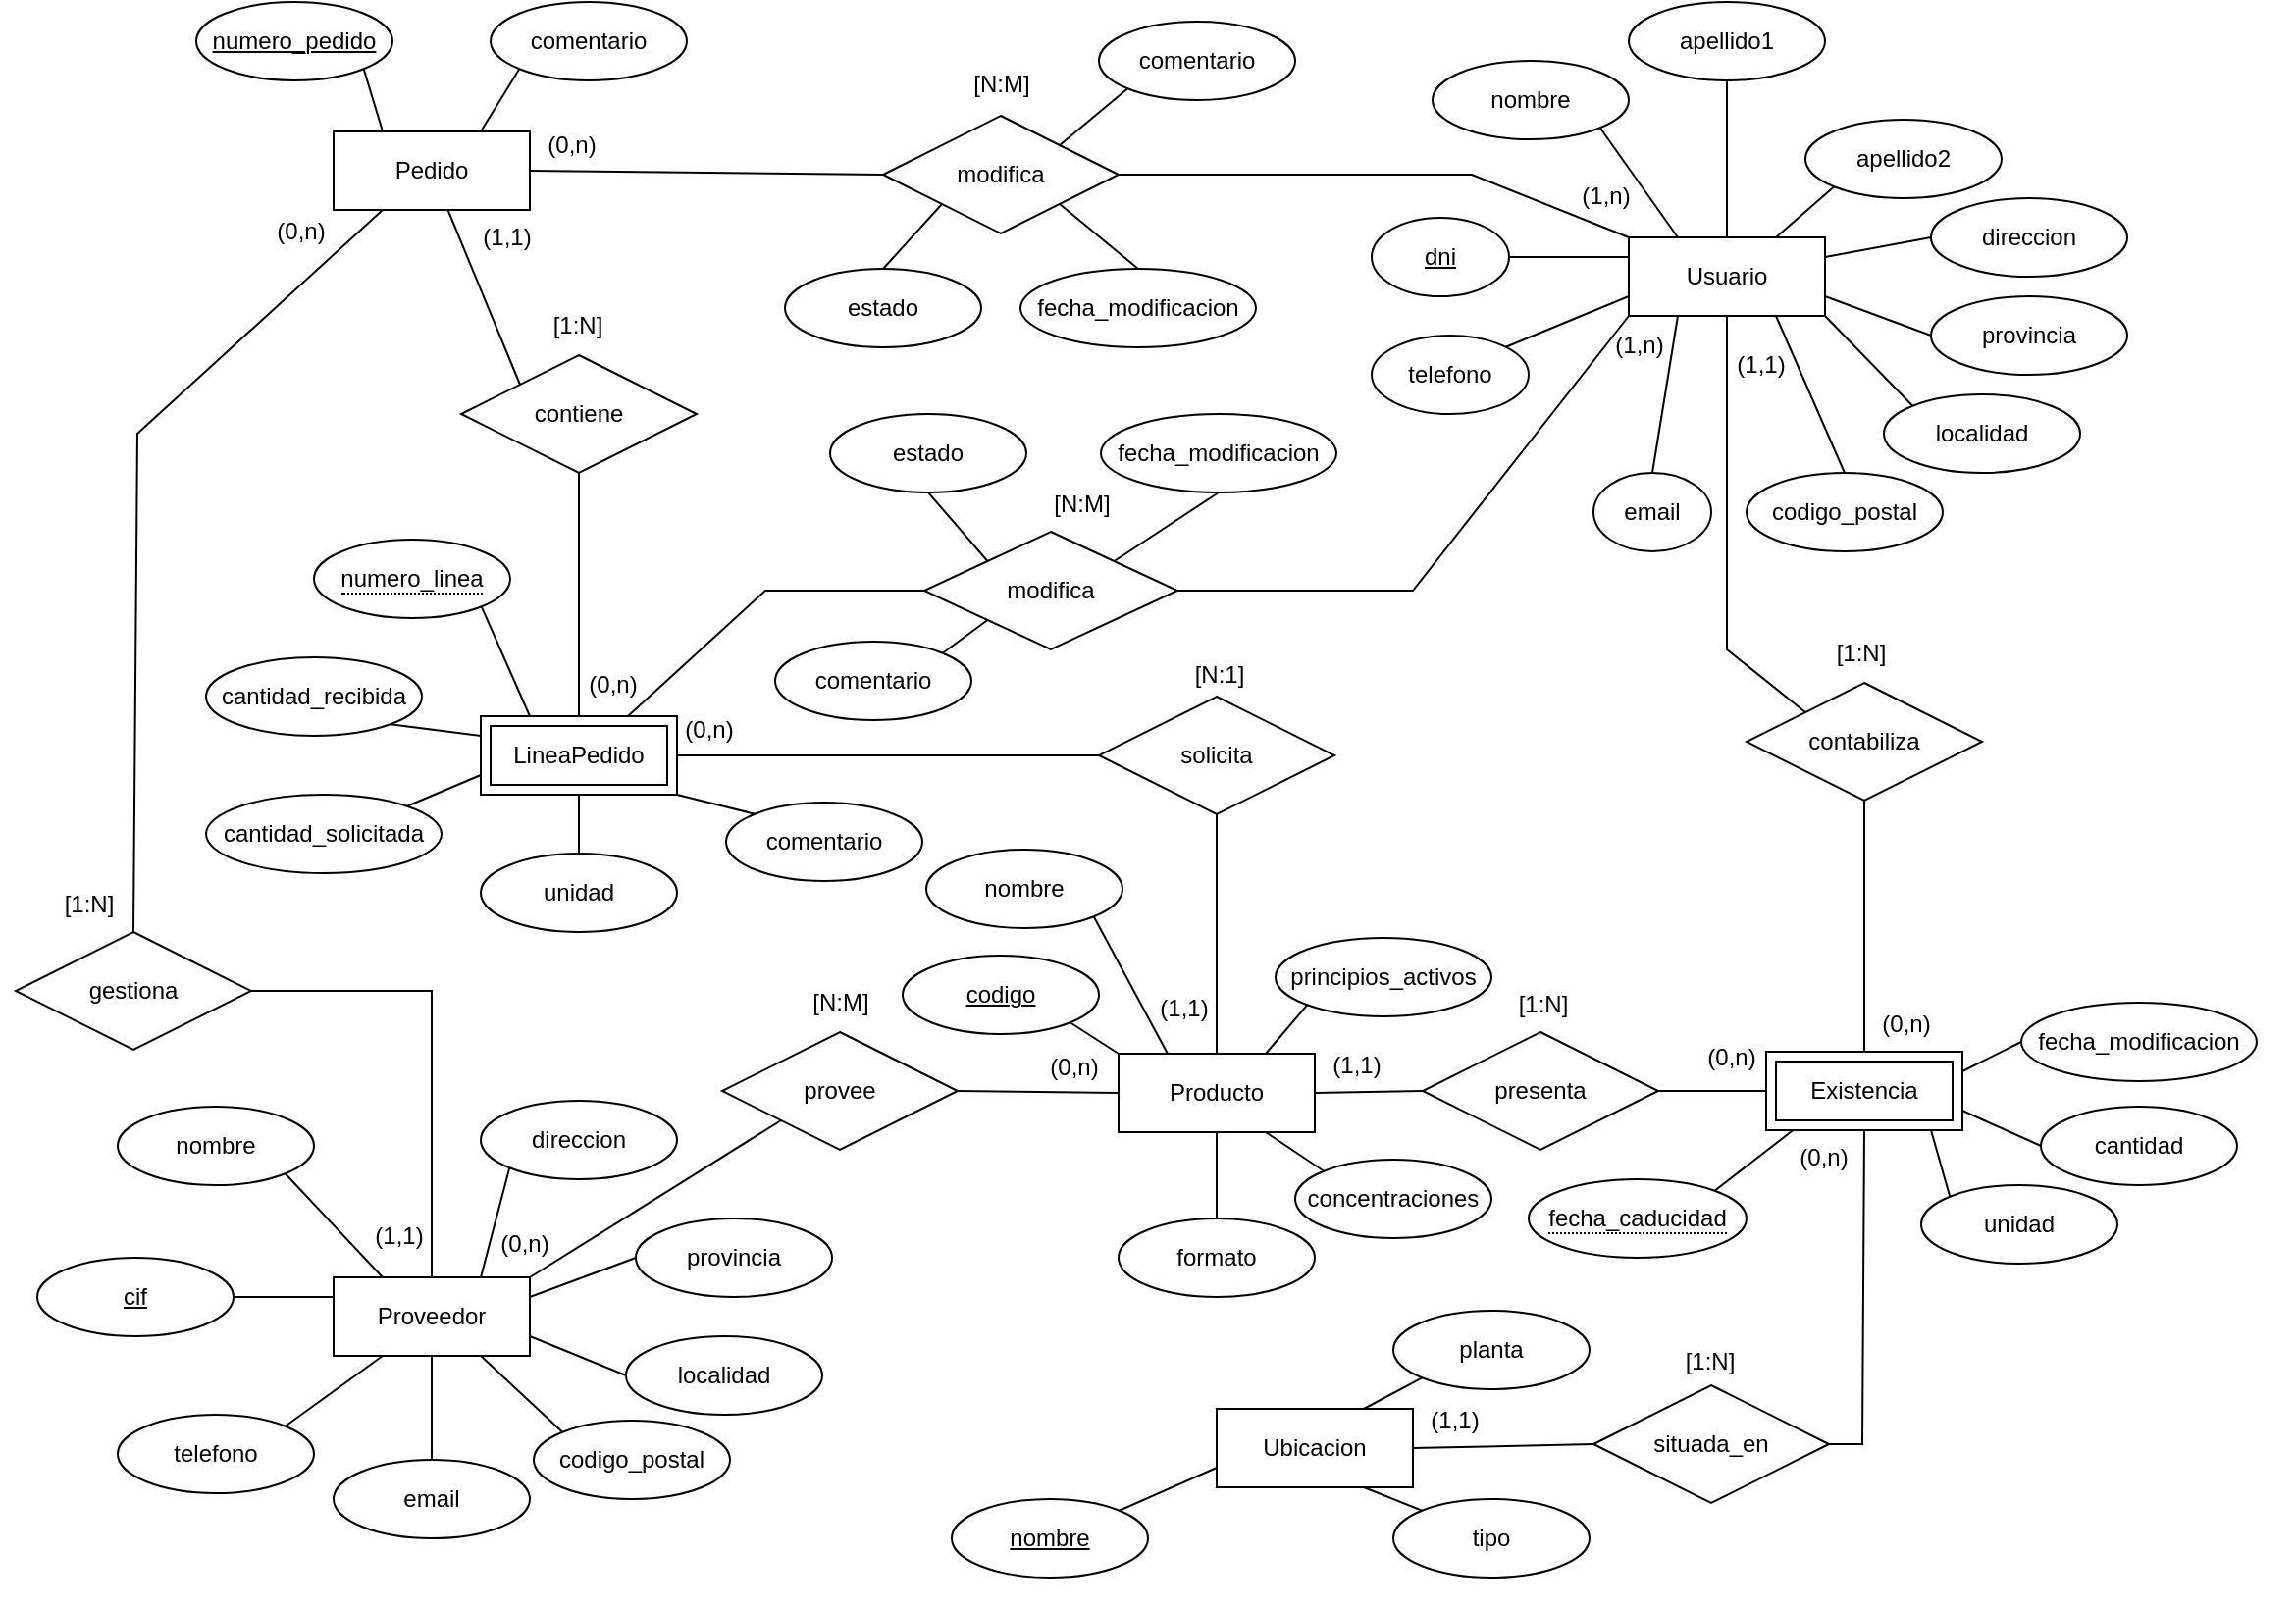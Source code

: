 <mxfile version="24.2.2" type="github">
  <diagram id="R2lEEEUBdFMjLlhIrx00" name="Page-1">
    <mxGraphModel dx="1593" dy="855" grid="1" gridSize="10" guides="1" tooltips="1" connect="1" arrows="1" fold="1" page="1" pageScale="1" pageWidth="1169" pageHeight="827" math="0" shadow="0" extFonts="Permanent Marker^https://fonts.googleapis.com/css?family=Permanent+Marker">
      <root>
        <mxCell id="0" />
        <mxCell id="1" parent="0" />
        <mxCell id="Ad2AzPNfYspedzS9szeo-1" value="" style="group" vertex="1" connectable="0" parent="1">
          <mxGeometry y="590" width="440" height="210" as="geometry" />
        </mxCell>
        <mxCell id="Ad2AzPNfYspedzS9szeo-2" value="Proveedor" style="whiteSpace=wrap;html=1;align=center;" vertex="1" parent="Ad2AzPNfYspedzS9szeo-1">
          <mxGeometry x="170" y="70" width="100" height="40" as="geometry" />
        </mxCell>
        <mxCell id="Ad2AzPNfYspedzS9szeo-3" value="cif" style="ellipse;whiteSpace=wrap;html=1;align=center;fontStyle=4" vertex="1" parent="Ad2AzPNfYspedzS9szeo-1">
          <mxGeometry x="19" y="60" width="100" height="40" as="geometry" />
        </mxCell>
        <mxCell id="Ad2AzPNfYspedzS9szeo-5" value="direccion" style="ellipse;whiteSpace=wrap;html=1;align=center;" vertex="1" parent="Ad2AzPNfYspedzS9szeo-1">
          <mxGeometry x="245" y="-20" width="100" height="40" as="geometry" />
        </mxCell>
        <mxCell id="Ad2AzPNfYspedzS9szeo-6" value="provincia" style="ellipse;whiteSpace=wrap;html=1;align=center;" vertex="1" parent="Ad2AzPNfYspedzS9szeo-1">
          <mxGeometry x="324" y="40" width="100" height="40" as="geometry" />
        </mxCell>
        <mxCell id="Ad2AzPNfYspedzS9szeo-7" value="localidad" style="ellipse;whiteSpace=wrap;html=1;align=center;" vertex="1" parent="Ad2AzPNfYspedzS9szeo-1">
          <mxGeometry x="319" y="100" width="100" height="40" as="geometry" />
        </mxCell>
        <mxCell id="Ad2AzPNfYspedzS9szeo-8" value="codigo_postal" style="ellipse;whiteSpace=wrap;html=1;align=center;" vertex="1" parent="Ad2AzPNfYspedzS9szeo-1">
          <mxGeometry x="272" y="143" width="100" height="40" as="geometry" />
        </mxCell>
        <mxCell id="Ad2AzPNfYspedzS9szeo-9" value="email" style="ellipse;whiteSpace=wrap;html=1;align=center;" vertex="1" parent="Ad2AzPNfYspedzS9szeo-1">
          <mxGeometry x="170" y="163" width="100" height="40" as="geometry" />
        </mxCell>
        <mxCell id="Ad2AzPNfYspedzS9szeo-10" value="telefono" style="ellipse;whiteSpace=wrap;html=1;align=center;" vertex="1" parent="Ad2AzPNfYspedzS9szeo-1">
          <mxGeometry x="60" y="140" width="100" height="40" as="geometry" />
        </mxCell>
        <mxCell id="Ad2AzPNfYspedzS9szeo-12" value="" style="endArrow=none;html=1;rounded=0;exitX=1;exitY=0.5;exitDx=0;exitDy=0;entryX=0;entryY=0.25;entryDx=0;entryDy=0;" edge="1" parent="Ad2AzPNfYspedzS9szeo-1" source="Ad2AzPNfYspedzS9szeo-3" target="Ad2AzPNfYspedzS9szeo-2">
          <mxGeometry relative="1" as="geometry">
            <mxPoint x="470" y="110" as="sourcePoint" />
            <mxPoint x="630" y="110" as="targetPoint" />
          </mxGeometry>
        </mxCell>
        <mxCell id="Ad2AzPNfYspedzS9szeo-13" value="" style="endArrow=none;html=1;rounded=0;exitX=0.75;exitY=0;exitDx=0;exitDy=0;entryX=0;entryY=1;entryDx=0;entryDy=0;" edge="1" parent="Ad2AzPNfYspedzS9szeo-1" source="Ad2AzPNfYspedzS9szeo-2" target="Ad2AzPNfYspedzS9szeo-5">
          <mxGeometry relative="1" as="geometry">
            <mxPoint x="470" y="110" as="sourcePoint" />
            <mxPoint x="630" y="110" as="targetPoint" />
          </mxGeometry>
        </mxCell>
        <mxCell id="Ad2AzPNfYspedzS9szeo-14" value="" style="endArrow=none;html=1;rounded=0;exitX=1;exitY=0.25;exitDx=0;exitDy=0;entryX=0;entryY=0.5;entryDx=0;entryDy=0;" edge="1" parent="Ad2AzPNfYspedzS9szeo-1" source="Ad2AzPNfYspedzS9szeo-2" target="Ad2AzPNfYspedzS9szeo-6">
          <mxGeometry relative="1" as="geometry">
            <mxPoint x="470" y="110" as="sourcePoint" />
            <mxPoint x="630" y="110" as="targetPoint" />
          </mxGeometry>
        </mxCell>
        <mxCell id="Ad2AzPNfYspedzS9szeo-15" value="" style="endArrow=none;html=1;rounded=0;exitX=1;exitY=0;exitDx=0;exitDy=0;entryX=0.25;entryY=1;entryDx=0;entryDy=0;" edge="1" parent="Ad2AzPNfYspedzS9szeo-1" source="Ad2AzPNfYspedzS9szeo-10" target="Ad2AzPNfYspedzS9szeo-2">
          <mxGeometry relative="1" as="geometry">
            <mxPoint x="470" y="110" as="sourcePoint" />
            <mxPoint x="630" y="110" as="targetPoint" />
          </mxGeometry>
        </mxCell>
        <mxCell id="Ad2AzPNfYspedzS9szeo-16" value="" style="endArrow=none;html=1;rounded=0;entryX=0;entryY=0.5;entryDx=0;entryDy=0;exitX=1;exitY=0.75;exitDx=0;exitDy=0;" edge="1" parent="Ad2AzPNfYspedzS9szeo-1" source="Ad2AzPNfYspedzS9szeo-2" target="Ad2AzPNfYspedzS9szeo-7">
          <mxGeometry relative="1" as="geometry">
            <mxPoint x="270" y="140" as="sourcePoint" />
            <mxPoint x="630" y="110" as="targetPoint" />
          </mxGeometry>
        </mxCell>
        <mxCell id="Ad2AzPNfYspedzS9szeo-17" value="" style="endArrow=none;html=1;rounded=0;exitX=0.75;exitY=1;exitDx=0;exitDy=0;entryX=0;entryY=0;entryDx=0;entryDy=0;" edge="1" parent="Ad2AzPNfYspedzS9szeo-1" source="Ad2AzPNfYspedzS9szeo-2" target="Ad2AzPNfYspedzS9szeo-8">
          <mxGeometry relative="1" as="geometry">
            <mxPoint x="470" y="110" as="sourcePoint" />
            <mxPoint x="630" y="110" as="targetPoint" />
          </mxGeometry>
        </mxCell>
        <mxCell id="Ad2AzPNfYspedzS9szeo-18" value="" style="endArrow=none;html=1;rounded=0;exitX=0.5;exitY=0;exitDx=0;exitDy=0;entryX=0.5;entryY=1;entryDx=0;entryDy=0;" edge="1" parent="Ad2AzPNfYspedzS9szeo-1" source="Ad2AzPNfYspedzS9szeo-9" target="Ad2AzPNfYspedzS9szeo-2">
          <mxGeometry relative="1" as="geometry">
            <mxPoint x="470" y="110" as="sourcePoint" />
            <mxPoint x="630" y="110" as="targetPoint" />
          </mxGeometry>
        </mxCell>
        <mxCell id="Ad2AzPNfYspedzS9szeo-19" style="edgeStyle=orthogonalEdgeStyle;rounded=0;orthogonalLoop=1;jettySize=auto;html=1;exitX=0.5;exitY=1;exitDx=0;exitDy=0;" edge="1" parent="Ad2AzPNfYspedzS9szeo-1" source="Ad2AzPNfYspedzS9szeo-8" target="Ad2AzPNfYspedzS9szeo-8">
          <mxGeometry relative="1" as="geometry" />
        </mxCell>
        <mxCell id="Ad2AzPNfYspedzS9szeo-20" value="" style="group" vertex="1" connectable="0" parent="1">
          <mxGeometry x="660" y="40" width="440" height="250" as="geometry" />
        </mxCell>
        <mxCell id="Ad2AzPNfYspedzS9szeo-21" value="&lt;div&gt;Usuario&lt;/div&gt;" style="whiteSpace=wrap;html=1;align=center;" vertex="1" parent="Ad2AzPNfYspedzS9szeo-20">
          <mxGeometry x="170" y="90" width="100" height="40" as="geometry" />
        </mxCell>
        <mxCell id="Ad2AzPNfYspedzS9szeo-22" value="&lt;div&gt;nombre&lt;/div&gt;" style="ellipse;whiteSpace=wrap;html=1;align=center;" vertex="1" parent="Ad2AzPNfYspedzS9szeo-20">
          <mxGeometry x="70" width="100" height="40" as="geometry" />
        </mxCell>
        <mxCell id="Ad2AzPNfYspedzS9szeo-23" value="dni" style="ellipse;whiteSpace=wrap;html=1;align=center;fontStyle=4" vertex="1" parent="Ad2AzPNfYspedzS9szeo-20">
          <mxGeometry x="39" y="80" width="70" height="40" as="geometry" />
        </mxCell>
        <mxCell id="Ad2AzPNfYspedzS9szeo-25" value="apellido2" style="ellipse;whiteSpace=wrap;html=1;align=center;" vertex="1" parent="Ad2AzPNfYspedzS9szeo-20">
          <mxGeometry x="260" y="30" width="100" height="40" as="geometry" />
        </mxCell>
        <mxCell id="Ad2AzPNfYspedzS9szeo-26" value="direccion" style="ellipse;whiteSpace=wrap;html=1;align=center;" vertex="1" parent="Ad2AzPNfYspedzS9szeo-20">
          <mxGeometry x="324" y="70" width="100" height="40" as="geometry" />
        </mxCell>
        <mxCell id="Ad2AzPNfYspedzS9szeo-27" value="provincia" style="ellipse;whiteSpace=wrap;html=1;align=center;" vertex="1" parent="Ad2AzPNfYspedzS9szeo-20">
          <mxGeometry x="324" y="120" width="100" height="40" as="geometry" />
        </mxCell>
        <mxCell id="Ad2AzPNfYspedzS9szeo-28" value="localidad" style="ellipse;whiteSpace=wrap;html=1;align=center;" vertex="1" parent="Ad2AzPNfYspedzS9szeo-20">
          <mxGeometry x="300" y="170" width="100" height="40" as="geometry" />
        </mxCell>
        <mxCell id="Ad2AzPNfYspedzS9szeo-29" value="codigo_postal" style="ellipse;whiteSpace=wrap;html=1;align=center;" vertex="1" parent="Ad2AzPNfYspedzS9szeo-20">
          <mxGeometry x="230" y="210" width="100" height="40" as="geometry" />
        </mxCell>
        <mxCell id="Ad2AzPNfYspedzS9szeo-30" value="email" style="ellipse;whiteSpace=wrap;html=1;align=center;" vertex="1" parent="Ad2AzPNfYspedzS9szeo-20">
          <mxGeometry x="152" y="210" width="60" height="40" as="geometry" />
        </mxCell>
        <mxCell id="Ad2AzPNfYspedzS9szeo-31" value="telefono" style="ellipse;whiteSpace=wrap;html=1;align=center;" vertex="1" parent="Ad2AzPNfYspedzS9szeo-20">
          <mxGeometry x="39" y="140" width="80" height="40" as="geometry" />
        </mxCell>
        <mxCell id="Ad2AzPNfYspedzS9szeo-33" value="" style="endArrow=none;html=1;rounded=0;exitX=1;exitY=0.5;exitDx=0;exitDy=0;entryX=0;entryY=0.25;entryDx=0;entryDy=0;" edge="1" parent="Ad2AzPNfYspedzS9szeo-20" source="Ad2AzPNfYspedzS9szeo-23" target="Ad2AzPNfYspedzS9szeo-21">
          <mxGeometry relative="1" as="geometry">
            <mxPoint x="470" y="140" as="sourcePoint" />
            <mxPoint x="630" y="140" as="targetPoint" />
          </mxGeometry>
        </mxCell>
        <mxCell id="Ad2AzPNfYspedzS9szeo-34" value="" style="endArrow=none;html=1;rounded=0;exitX=1;exitY=1;exitDx=0;exitDy=0;entryX=0.25;entryY=0;entryDx=0;entryDy=0;" edge="1" parent="Ad2AzPNfYspedzS9szeo-20" source="Ad2AzPNfYspedzS9szeo-22" target="Ad2AzPNfYspedzS9szeo-21">
          <mxGeometry relative="1" as="geometry">
            <mxPoint x="470" y="140" as="sourcePoint" />
            <mxPoint x="630" y="140" as="targetPoint" />
          </mxGeometry>
        </mxCell>
        <mxCell id="Ad2AzPNfYspedzS9szeo-35" value="" style="endArrow=none;html=1;rounded=0;exitX=0.75;exitY=0;exitDx=0;exitDy=0;entryX=0;entryY=1;entryDx=0;entryDy=0;" edge="1" parent="Ad2AzPNfYspedzS9szeo-20" source="Ad2AzPNfYspedzS9szeo-21" target="Ad2AzPNfYspedzS9szeo-25">
          <mxGeometry relative="1" as="geometry">
            <mxPoint x="470" y="140" as="sourcePoint" />
            <mxPoint x="630" y="140" as="targetPoint" />
          </mxGeometry>
        </mxCell>
        <mxCell id="Ad2AzPNfYspedzS9szeo-36" value="" style="endArrow=none;html=1;rounded=0;exitX=1;exitY=0.25;exitDx=0;exitDy=0;entryX=0;entryY=0.5;entryDx=0;entryDy=0;" edge="1" parent="Ad2AzPNfYspedzS9szeo-20" source="Ad2AzPNfYspedzS9szeo-21" target="Ad2AzPNfYspedzS9szeo-26">
          <mxGeometry relative="1" as="geometry">
            <mxPoint x="470" y="140" as="sourcePoint" />
            <mxPoint x="630" y="140" as="targetPoint" />
          </mxGeometry>
        </mxCell>
        <mxCell id="Ad2AzPNfYspedzS9szeo-37" value="" style="endArrow=none;html=1;rounded=0;exitX=1;exitY=0.75;exitDx=0;exitDy=0;entryX=0;entryY=0.5;entryDx=0;entryDy=0;" edge="1" parent="Ad2AzPNfYspedzS9szeo-20" source="Ad2AzPNfYspedzS9szeo-21" target="Ad2AzPNfYspedzS9szeo-27">
          <mxGeometry relative="1" as="geometry">
            <mxPoint x="470" y="140" as="sourcePoint" />
            <mxPoint x="630" y="140" as="targetPoint" />
          </mxGeometry>
        </mxCell>
        <mxCell id="Ad2AzPNfYspedzS9szeo-38" value="" style="endArrow=none;html=1;rounded=0;exitX=1;exitY=0;exitDx=0;exitDy=0;entryX=0;entryY=0.75;entryDx=0;entryDy=0;" edge="1" parent="Ad2AzPNfYspedzS9szeo-20" source="Ad2AzPNfYspedzS9szeo-31" target="Ad2AzPNfYspedzS9szeo-21">
          <mxGeometry relative="1" as="geometry">
            <mxPoint x="470" y="140" as="sourcePoint" />
            <mxPoint x="630" y="140" as="targetPoint" />
          </mxGeometry>
        </mxCell>
        <mxCell id="Ad2AzPNfYspedzS9szeo-39" value="" style="endArrow=none;html=1;rounded=0;entryX=0;entryY=0;entryDx=0;entryDy=0;exitX=1;exitY=1;exitDx=0;exitDy=0;" edge="1" parent="Ad2AzPNfYspedzS9szeo-20" source="Ad2AzPNfYspedzS9szeo-21" target="Ad2AzPNfYspedzS9szeo-28">
          <mxGeometry relative="1" as="geometry">
            <mxPoint x="270" y="170" as="sourcePoint" />
            <mxPoint x="630" y="140" as="targetPoint" />
          </mxGeometry>
        </mxCell>
        <mxCell id="Ad2AzPNfYspedzS9szeo-40" value="" style="endArrow=none;html=1;rounded=0;exitX=0.75;exitY=1;exitDx=0;exitDy=0;entryX=0.5;entryY=0;entryDx=0;entryDy=0;" edge="1" parent="Ad2AzPNfYspedzS9szeo-20" source="Ad2AzPNfYspedzS9szeo-21" target="Ad2AzPNfYspedzS9szeo-29">
          <mxGeometry relative="1" as="geometry">
            <mxPoint x="470" y="140" as="sourcePoint" />
            <mxPoint x="630" y="140" as="targetPoint" />
          </mxGeometry>
        </mxCell>
        <mxCell id="Ad2AzPNfYspedzS9szeo-41" value="" style="endArrow=none;html=1;rounded=0;exitX=0.5;exitY=0;exitDx=0;exitDy=0;entryX=0.25;entryY=1;entryDx=0;entryDy=0;" edge="1" parent="Ad2AzPNfYspedzS9szeo-20" source="Ad2AzPNfYspedzS9szeo-30" target="Ad2AzPNfYspedzS9szeo-21">
          <mxGeometry relative="1" as="geometry">
            <mxPoint x="470" y="140" as="sourcePoint" />
            <mxPoint x="630" y="140" as="targetPoint" />
          </mxGeometry>
        </mxCell>
        <mxCell id="Ad2AzPNfYspedzS9szeo-42" value="(1,n)" style="text;html=1;align=center;verticalAlign=middle;resizable=0;points=[];autosize=1;strokeColor=none;fillColor=none;" vertex="1" parent="Ad2AzPNfYspedzS9szeo-20">
          <mxGeometry x="150" y="130" width="50" height="30" as="geometry" />
        </mxCell>
        <mxCell id="Ad2AzPNfYspedzS9szeo-43" value="" style="group" vertex="1" connectable="0" parent="1">
          <mxGeometry x="510" y="677" width="330" height="150" as="geometry" />
        </mxCell>
        <mxCell id="Ad2AzPNfYspedzS9szeo-44" value="Ubicacion" style="whiteSpace=wrap;html=1;align=center;" vertex="1" parent="Ad2AzPNfYspedzS9szeo-43">
          <mxGeometry x="110" y="50" width="100" height="40" as="geometry" />
        </mxCell>
        <mxCell id="Ad2AzPNfYspedzS9szeo-46" value="&lt;u&gt;nombre&lt;/u&gt;" style="ellipse;whiteSpace=wrap;html=1;align=center;" vertex="1" parent="Ad2AzPNfYspedzS9szeo-43">
          <mxGeometry x="-25" y="96" width="100" height="40" as="geometry" />
        </mxCell>
        <mxCell id="Ad2AzPNfYspedzS9szeo-47" value="planta" style="ellipse;whiteSpace=wrap;html=1;align=center;" vertex="1" parent="Ad2AzPNfYspedzS9szeo-43">
          <mxGeometry x="200" width="100" height="40" as="geometry" />
        </mxCell>
        <mxCell id="Ad2AzPNfYspedzS9szeo-48" value="tipo" style="ellipse;whiteSpace=wrap;html=1;align=center;" vertex="1" parent="Ad2AzPNfYspedzS9szeo-43">
          <mxGeometry x="200" y="96" width="100" height="40" as="geometry" />
        </mxCell>
        <mxCell id="Ad2AzPNfYspedzS9szeo-49" value="" style="endArrow=none;html=1;rounded=0;exitX=0;exitY=1;exitDx=0;exitDy=0;entryX=0.75;entryY=0;entryDx=0;entryDy=0;" edge="1" parent="Ad2AzPNfYspedzS9szeo-43" source="Ad2AzPNfYspedzS9szeo-47" target="Ad2AzPNfYspedzS9szeo-44">
          <mxGeometry relative="1" as="geometry">
            <mxPoint x="440" y="-130" as="sourcePoint" />
            <mxPoint x="600" y="-130" as="targetPoint" />
          </mxGeometry>
        </mxCell>
        <mxCell id="Ad2AzPNfYspedzS9szeo-51" value="" style="endArrow=none;html=1;rounded=0;exitX=0.75;exitY=1;exitDx=0;exitDy=0;entryX=0;entryY=0;entryDx=0;entryDy=0;" edge="1" parent="Ad2AzPNfYspedzS9szeo-43" source="Ad2AzPNfYspedzS9szeo-44" target="Ad2AzPNfYspedzS9szeo-48">
          <mxGeometry relative="1" as="geometry">
            <mxPoint x="440" y="-130" as="sourcePoint" />
            <mxPoint x="600" y="-130" as="targetPoint" />
          </mxGeometry>
        </mxCell>
        <mxCell id="Ad2AzPNfYspedzS9szeo-52" value="" style="endArrow=none;html=1;rounded=0;exitX=0;exitY=0.75;exitDx=0;exitDy=0;entryX=1;entryY=0;entryDx=0;entryDy=0;" edge="1" parent="Ad2AzPNfYspedzS9szeo-43" source="Ad2AzPNfYspedzS9szeo-44" target="Ad2AzPNfYspedzS9szeo-46">
          <mxGeometry relative="1" as="geometry">
            <mxPoint x="440" y="-130" as="sourcePoint" />
            <mxPoint x="600" y="-130" as="targetPoint" />
          </mxGeometry>
        </mxCell>
        <mxCell id="Ad2AzPNfYspedzS9szeo-53" value="" style="group" vertex="1" connectable="0" parent="1">
          <mxGeometry x="410" y="484" width="360" height="162" as="geometry" />
        </mxCell>
        <mxCell id="Ad2AzPNfYspedzS9szeo-54" value="Producto" style="whiteSpace=wrap;html=1;align=center;" vertex="1" parent="Ad2AzPNfYspedzS9szeo-53">
          <mxGeometry x="160" y="62" width="100" height="40" as="geometry" />
        </mxCell>
        <mxCell id="Ad2AzPNfYspedzS9szeo-55" value="&lt;div&gt;principios_activos&lt;/div&gt;" style="ellipse;whiteSpace=wrap;html=1;align=center;" vertex="1" parent="Ad2AzPNfYspedzS9szeo-53">
          <mxGeometry x="240" y="3" width="110" height="40" as="geometry" />
        </mxCell>
        <mxCell id="Ad2AzPNfYspedzS9szeo-56" value="concentraciones" style="ellipse;whiteSpace=wrap;html=1;align=center;" vertex="1" parent="Ad2AzPNfYspedzS9szeo-53">
          <mxGeometry x="250" y="116" width="100" height="40" as="geometry" />
        </mxCell>
        <mxCell id="Ad2AzPNfYspedzS9szeo-59" value="" style="endArrow=none;html=1;rounded=0;exitX=0;exitY=1;exitDx=0;exitDy=0;entryX=0.75;entryY=0;entryDx=0;entryDy=0;" edge="1" parent="Ad2AzPNfYspedzS9szeo-53" source="Ad2AzPNfYspedzS9szeo-55" target="Ad2AzPNfYspedzS9szeo-54">
          <mxGeometry relative="1" as="geometry">
            <mxPoint x="450" y="-8" as="sourcePoint" />
            <mxPoint x="610" y="-8" as="targetPoint" />
          </mxGeometry>
        </mxCell>
        <mxCell id="Ad2AzPNfYspedzS9szeo-60" value="" style="endArrow=none;html=1;rounded=0;entryX=0;entryY=0;entryDx=0;entryDy=0;exitX=0.75;exitY=1;exitDx=0;exitDy=0;" edge="1" parent="Ad2AzPNfYspedzS9szeo-53" source="Ad2AzPNfYspedzS9szeo-54" target="Ad2AzPNfYspedzS9szeo-56">
          <mxGeometry relative="1" as="geometry">
            <mxPoint x="450" y="-8" as="sourcePoint" />
            <mxPoint x="610" y="-8" as="targetPoint" />
          </mxGeometry>
        </mxCell>
        <mxCell id="Ad2AzPNfYspedzS9szeo-61" value="provee" style="shape=rhombus;perimeter=rhombusPerimeter;whiteSpace=wrap;html=1;align=center;" vertex="1" parent="Ad2AzPNfYspedzS9szeo-53">
          <mxGeometry x="-42" y="51" width="120" height="60" as="geometry" />
        </mxCell>
        <mxCell id="Ad2AzPNfYspedzS9szeo-62" value="" style="endArrow=none;html=1;rounded=0;entryX=0;entryY=0.5;entryDx=0;entryDy=0;exitX=1;exitY=0.5;exitDx=0;exitDy=0;" edge="1" parent="Ad2AzPNfYspedzS9szeo-53" source="Ad2AzPNfYspedzS9szeo-61" target="Ad2AzPNfYspedzS9szeo-54">
          <mxGeometry relative="1" as="geometry">
            <mxPoint x="90" y="66" as="sourcePoint" />
            <mxPoint x="250" y="66" as="targetPoint" />
          </mxGeometry>
        </mxCell>
        <mxCell id="Ad2AzPNfYspedzS9szeo-63" value="[N:M]" style="text;html=1;align=center;verticalAlign=middle;resizable=0;points=[];autosize=1;strokeColor=none;fillColor=none;" vertex="1" parent="Ad2AzPNfYspedzS9szeo-53">
          <mxGeometry x="-7" y="21" width="50" height="30" as="geometry" />
        </mxCell>
        <mxCell id="Ad2AzPNfYspedzS9szeo-64" value="presenta" style="shape=rhombus;perimeter=rhombusPerimeter;whiteSpace=wrap;html=1;align=center;" vertex="1" parent="1">
          <mxGeometry x="725" y="535" width="120" height="60" as="geometry" />
        </mxCell>
        <mxCell id="Ad2AzPNfYspedzS9szeo-65" value="" style="group" vertex="1" connectable="0" parent="1">
          <mxGeometry x="819" y="455" width="350" height="220" as="geometry" />
        </mxCell>
        <mxCell id="Ad2AzPNfYspedzS9szeo-67" value="fecha_modificacion" style="ellipse;whiteSpace=wrap;html=1;align=center;fontStyle=0" vertex="1" parent="Ad2AzPNfYspedzS9szeo-65">
          <mxGeometry x="211" y="65" width="120" height="40" as="geometry" />
        </mxCell>
        <mxCell id="Ad2AzPNfYspedzS9szeo-68" value="cantidad" style="ellipse;whiteSpace=wrap;html=1;align=center;" vertex="1" parent="Ad2AzPNfYspedzS9szeo-65">
          <mxGeometry x="221" y="118" width="100" height="40" as="geometry" />
        </mxCell>
        <mxCell id="Ad2AzPNfYspedzS9szeo-69" value="unidad" style="ellipse;whiteSpace=wrap;html=1;align=center;" vertex="1" parent="Ad2AzPNfYspedzS9szeo-65">
          <mxGeometry x="160" y="158" width="100" height="40" as="geometry" />
        </mxCell>
        <mxCell id="Ad2AzPNfYspedzS9szeo-71" value="" style="endArrow=none;html=1;rounded=0;entryX=0;entryY=0.5;entryDx=0;entryDy=0;exitX=1;exitY=0.25;exitDx=0;exitDy=0;" edge="1" parent="Ad2AzPNfYspedzS9szeo-65" source="Ad2AzPNfYspedzS9szeo-76" target="Ad2AzPNfYspedzS9szeo-67">
          <mxGeometry relative="1" as="geometry">
            <mxPoint x="181" y="99.5" as="sourcePoint" />
            <mxPoint x="190" y="50" as="targetPoint" />
          </mxGeometry>
        </mxCell>
        <mxCell id="Ad2AzPNfYspedzS9szeo-72" value="" style="endArrow=none;html=1;rounded=0;entryX=0;entryY=0.5;entryDx=0;entryDy=0;exitX=1;exitY=0.75;exitDx=0;exitDy=0;" edge="1" parent="Ad2AzPNfYspedzS9szeo-65" source="Ad2AzPNfYspedzS9szeo-76" target="Ad2AzPNfYspedzS9szeo-68">
          <mxGeometry relative="1" as="geometry">
            <mxPoint x="181" y="120.5" as="sourcePoint" />
            <mxPoint x="190" y="50" as="targetPoint" />
          </mxGeometry>
        </mxCell>
        <mxCell id="Ad2AzPNfYspedzS9szeo-73" value="" style="endArrow=none;html=1;rounded=0;entryX=0.15;entryY=0.975;entryDx=0;entryDy=0;exitX=1;exitY=0;exitDx=0;exitDy=0;entryPerimeter=0;" edge="1" parent="Ad2AzPNfYspedzS9szeo-65" source="Ad2AzPNfYspedzS9szeo-77" target="Ad2AzPNfYspedzS9szeo-76">
          <mxGeometry relative="1" as="geometry">
            <mxPoint x="66.146" y="160.774" as="sourcePoint" />
            <mxPoint x="104.5" y="131" as="targetPoint" />
          </mxGeometry>
        </mxCell>
        <mxCell id="Ad2AzPNfYspedzS9szeo-74" value="" style="endArrow=none;html=1;rounded=0;entryX=0;entryY=0;entryDx=0;entryDy=0;exitX=0.84;exitY=1;exitDx=0;exitDy=0;exitPerimeter=0;" edge="1" parent="Ad2AzPNfYspedzS9szeo-65" source="Ad2AzPNfYspedzS9szeo-76" target="Ad2AzPNfYspedzS9szeo-69">
          <mxGeometry relative="1" as="geometry">
            <mxPoint x="161" y="125" as="sourcePoint" />
            <mxPoint x="190" y="50" as="targetPoint" />
          </mxGeometry>
        </mxCell>
        <mxCell id="Ad2AzPNfYspedzS9szeo-75" value="(0,n)" style="text;html=1;align=center;verticalAlign=middle;resizable=0;points=[];autosize=1;strokeColor=none;fillColor=none;" vertex="1" parent="Ad2AzPNfYspedzS9szeo-65">
          <mxGeometry x="85" y="129" width="50" height="30" as="geometry" />
        </mxCell>
        <mxCell id="Ad2AzPNfYspedzS9szeo-76" value="Existencia" style="shape=ext;margin=3;double=1;whiteSpace=wrap;html=1;align=center;" vertex="1" parent="Ad2AzPNfYspedzS9szeo-65">
          <mxGeometry x="81" y="90" width="100" height="40" as="geometry" />
        </mxCell>
        <mxCell id="Ad2AzPNfYspedzS9szeo-77" value="&lt;span style=&quot;border-bottom: 1px dotted&quot;&gt;fecha_caducidad&lt;br&gt;&lt;/span&gt;" style="ellipse;whiteSpace=wrap;html=1;align=center;" vertex="1" parent="Ad2AzPNfYspedzS9szeo-65">
          <mxGeometry x="-40" y="155" width="111" height="40" as="geometry" />
        </mxCell>
        <mxCell id="Ad2AzPNfYspedzS9szeo-78" value="situada_en" style="shape=rhombus;perimeter=rhombusPerimeter;whiteSpace=wrap;html=1;align=center;" vertex="1" parent="1">
          <mxGeometry x="812" y="715" width="120" height="60" as="geometry" />
        </mxCell>
        <mxCell id="Ad2AzPNfYspedzS9szeo-79" value="" style="endArrow=none;html=1;rounded=0;exitX=1;exitY=0.5;exitDx=0;exitDy=0;entryX=0.5;entryY=1;entryDx=0;entryDy=0;" edge="1" parent="1" source="Ad2AzPNfYspedzS9szeo-78" target="Ad2AzPNfYspedzS9szeo-76">
          <mxGeometry relative="1" as="geometry">
            <mxPoint x="790" y="525" as="sourcePoint" />
            <mxPoint x="970" y="650" as="targetPoint" />
            <Array as="points">
              <mxPoint x="949" y="745" />
            </Array>
          </mxGeometry>
        </mxCell>
        <mxCell id="Ad2AzPNfYspedzS9szeo-80" value="" style="endArrow=none;html=1;rounded=0;entryX=0;entryY=0.5;entryDx=0;entryDy=0;exitX=1;exitY=0.5;exitDx=0;exitDy=0;" edge="1" parent="1" source="Ad2AzPNfYspedzS9szeo-54" target="Ad2AzPNfYspedzS9szeo-64">
          <mxGeometry relative="1" as="geometry">
            <mxPoint x="790" y="595" as="sourcePoint" />
            <mxPoint x="950" y="595" as="targetPoint" />
          </mxGeometry>
        </mxCell>
        <mxCell id="Ad2AzPNfYspedzS9szeo-81" value="" style="endArrow=none;html=1;rounded=0;entryX=0;entryY=0.5;entryDx=0;entryDy=0;exitX=1;exitY=0.5;exitDx=0;exitDy=0;" edge="1" parent="1" source="Ad2AzPNfYspedzS9szeo-64" target="Ad2AzPNfYspedzS9szeo-76">
          <mxGeometry relative="1" as="geometry">
            <mxPoint x="790" y="525" as="sourcePoint" />
            <mxPoint x="898" y="565" as="targetPoint" />
          </mxGeometry>
        </mxCell>
        <mxCell id="Ad2AzPNfYspedzS9szeo-82" value="" style="endArrow=none;html=1;rounded=0;entryX=0;entryY=0.5;entryDx=0;entryDy=0;exitX=1;exitY=0.5;exitDx=0;exitDy=0;" edge="1" parent="1" source="Ad2AzPNfYspedzS9szeo-44" target="Ad2AzPNfYspedzS9szeo-78">
          <mxGeometry relative="1" as="geometry">
            <mxPoint x="790" y="525" as="sourcePoint" />
            <mxPoint x="950" y="525" as="targetPoint" />
          </mxGeometry>
        </mxCell>
        <mxCell id="Ad2AzPNfYspedzS9szeo-83" value="&lt;div&gt;contabiliza&lt;/div&gt;" style="shape=rhombus;perimeter=rhombusPerimeter;whiteSpace=wrap;html=1;align=center;" vertex="1" parent="1">
          <mxGeometry x="890" y="357" width="120" height="60" as="geometry" />
        </mxCell>
        <mxCell id="Ad2AzPNfYspedzS9szeo-84" value="" style="endArrow=none;html=1;rounded=0;exitX=0.5;exitY=1;exitDx=0;exitDy=0;entryX=0.5;entryY=0;entryDx=0;entryDy=0;" edge="1" parent="1" source="Ad2AzPNfYspedzS9szeo-83" target="Ad2AzPNfYspedzS9szeo-76">
          <mxGeometry relative="1" as="geometry">
            <mxPoint x="790" y="445" as="sourcePoint" />
            <mxPoint x="974.5" y="544" as="targetPoint" />
            <Array as="points" />
          </mxGeometry>
        </mxCell>
        <mxCell id="Ad2AzPNfYspedzS9szeo-85" value="" style="endArrow=none;html=1;rounded=0;exitX=0.5;exitY=1;exitDx=0;exitDy=0;entryX=0;entryY=0;entryDx=0;entryDy=0;" edge="1" parent="1" source="Ad2AzPNfYspedzS9szeo-21" target="Ad2AzPNfYspedzS9szeo-83">
          <mxGeometry relative="1" as="geometry">
            <mxPoint x="790" y="445" as="sourcePoint" />
            <mxPoint x="1050" y="340" as="targetPoint" />
            <Array as="points">
              <mxPoint x="880" y="340" />
            </Array>
          </mxGeometry>
        </mxCell>
        <mxCell id="Ad2AzPNfYspedzS9szeo-86" value="gestiona" style="shape=rhombus;perimeter=rhombusPerimeter;whiteSpace=wrap;html=1;align=center;" vertex="1" parent="1">
          <mxGeometry x="8" y="484" width="120" height="60" as="geometry" />
        </mxCell>
        <mxCell id="Ad2AzPNfYspedzS9szeo-87" value="" style="endArrow=none;html=1;rounded=0;exitX=0.25;exitY=1;exitDx=0;exitDy=0;entryX=0.5;entryY=0;entryDx=0;entryDy=0;" edge="1" parent="1" source="Ad2AzPNfYspedzS9szeo-97" target="Ad2AzPNfYspedzS9szeo-86">
          <mxGeometry relative="1" as="geometry">
            <mxPoint x="500" y="410" as="sourcePoint" />
            <mxPoint x="660" y="410" as="targetPoint" />
            <Array as="points">
              <mxPoint x="70" y="230" />
            </Array>
          </mxGeometry>
        </mxCell>
        <mxCell id="Ad2AzPNfYspedzS9szeo-88" value="" style="endArrow=none;html=1;rounded=0;exitX=0.5;exitY=0;exitDx=0;exitDy=0;entryX=1;entryY=0.5;entryDx=0;entryDy=0;" edge="1" parent="1" source="Ad2AzPNfYspedzS9szeo-2" target="Ad2AzPNfYspedzS9szeo-86">
          <mxGeometry relative="1" as="geometry">
            <mxPoint x="500" y="480" as="sourcePoint" />
            <mxPoint x="660" y="480" as="targetPoint" />
            <Array as="points">
              <mxPoint x="220" y="514" />
            </Array>
          </mxGeometry>
        </mxCell>
        <mxCell id="Ad2AzPNfYspedzS9szeo-89" value="modifica" style="shape=rhombus;perimeter=rhombusPerimeter;whiteSpace=wrap;html=1;align=center;" vertex="1" parent="1">
          <mxGeometry x="450" y="68" width="120" height="60" as="geometry" />
        </mxCell>
        <mxCell id="Ad2AzPNfYspedzS9szeo-90" value="" style="endArrow=none;html=1;rounded=0;entryX=0;entryY=0;entryDx=0;entryDy=0;exitX=1;exitY=0.5;exitDx=0;exitDy=0;" edge="1" parent="1" source="Ad2AzPNfYspedzS9szeo-89" target="Ad2AzPNfYspedzS9szeo-21">
          <mxGeometry relative="1" as="geometry">
            <mxPoint x="500" y="330" as="sourcePoint" />
            <mxPoint x="660" y="330" as="targetPoint" />
            <Array as="points">
              <mxPoint x="750" y="98" />
            </Array>
          </mxGeometry>
        </mxCell>
        <mxCell id="Ad2AzPNfYspedzS9szeo-91" value="" style="endArrow=none;html=1;rounded=0;entryX=0;entryY=0.5;entryDx=0;entryDy=0;exitX=1;exitY=0.5;exitDx=0;exitDy=0;" edge="1" parent="1" source="Ad2AzPNfYspedzS9szeo-97" target="Ad2AzPNfYspedzS9szeo-89">
          <mxGeometry relative="1" as="geometry">
            <mxPoint x="500" y="330" as="sourcePoint" />
            <mxPoint x="660" y="330" as="targetPoint" />
            <Array as="points" />
          </mxGeometry>
        </mxCell>
        <mxCell id="Ad2AzPNfYspedzS9szeo-92" value="" style="group" vertex="1" connectable="0" parent="1">
          <mxGeometry x="30" y="10" width="320" height="106" as="geometry" />
        </mxCell>
        <mxCell id="Ad2AzPNfYspedzS9szeo-93" value="comentario" style="ellipse;whiteSpace=wrap;html=1;align=center;" vertex="1" parent="Ad2AzPNfYspedzS9szeo-92">
          <mxGeometry x="220" width="100" height="40" as="geometry" />
        </mxCell>
        <mxCell id="Ad2AzPNfYspedzS9szeo-94" value="" style="endArrow=none;html=1;rounded=0;exitX=0.75;exitY=0;exitDx=0;exitDy=0;entryX=0;entryY=1;entryDx=0;entryDy=0;" edge="1" parent="Ad2AzPNfYspedzS9szeo-92" source="Ad2AzPNfYspedzS9szeo-97" target="Ad2AzPNfYspedzS9szeo-93">
          <mxGeometry relative="1" as="geometry">
            <mxPoint x="470" y="40" as="sourcePoint" />
            <mxPoint x="630" y="40" as="targetPoint" />
          </mxGeometry>
        </mxCell>
        <mxCell id="Ad2AzPNfYspedzS9szeo-95" value="numero_pedido" style="ellipse;whiteSpace=wrap;html=1;align=center;fontStyle=4" vertex="1" parent="Ad2AzPNfYspedzS9szeo-92">
          <mxGeometry x="70" width="100" height="40" as="geometry" />
        </mxCell>
        <mxCell id="Ad2AzPNfYspedzS9szeo-96" value="" style="endArrow=none;html=1;rounded=0;exitX=1;exitY=1;exitDx=0;exitDy=0;entryX=0.25;entryY=0;entryDx=0;entryDy=0;" edge="1" parent="Ad2AzPNfYspedzS9szeo-92" source="Ad2AzPNfYspedzS9szeo-95" target="Ad2AzPNfYspedzS9szeo-97">
          <mxGeometry relative="1" as="geometry">
            <mxPoint x="490" y="36" as="sourcePoint" />
            <mxPoint x="650" y="36" as="targetPoint" />
          </mxGeometry>
        </mxCell>
        <mxCell id="Ad2AzPNfYspedzS9szeo-97" value="Pedido" style="whiteSpace=wrap;html=1;align=center;" vertex="1" parent="Ad2AzPNfYspedzS9szeo-92">
          <mxGeometry x="140" y="66" width="100" height="40" as="geometry" />
        </mxCell>
        <mxCell id="Ad2AzPNfYspedzS9szeo-100" value="contiene" style="shape=rhombus;perimeter=rhombusPerimeter;whiteSpace=wrap;html=1;align=center;" vertex="1" parent="1">
          <mxGeometry x="235" y="190" width="120" height="60" as="geometry" />
        </mxCell>
        <mxCell id="Ad2AzPNfYspedzS9szeo-101" value="&lt;div&gt;solicita&lt;/div&gt;" style="shape=rhombus;perimeter=rhombusPerimeter;whiteSpace=wrap;html=1;align=center;" vertex="1" parent="1">
          <mxGeometry x="560" y="364" width="120" height="60" as="geometry" />
        </mxCell>
        <mxCell id="Ad2AzPNfYspedzS9szeo-102" value="" style="endArrow=none;html=1;rounded=0;exitX=0;exitY=0;exitDx=0;exitDy=0;" edge="1" parent="1" source="Ad2AzPNfYspedzS9szeo-100" target="Ad2AzPNfYspedzS9szeo-97">
          <mxGeometry relative="1" as="geometry">
            <mxPoint x="500" y="390" as="sourcePoint" />
            <mxPoint x="660" y="390" as="targetPoint" />
          </mxGeometry>
        </mxCell>
        <mxCell id="Ad2AzPNfYspedzS9szeo-103" value="" style="endArrow=none;html=1;rounded=0;exitX=0.5;exitY=1;exitDx=0;exitDy=0;entryX=0.5;entryY=0;entryDx=0;entryDy=0;" edge="1" parent="1" source="Ad2AzPNfYspedzS9szeo-100" target="Ad2AzPNfYspedzS9szeo-108">
          <mxGeometry relative="1" as="geometry">
            <mxPoint x="500" y="390" as="sourcePoint" />
            <mxPoint x="660" y="390" as="targetPoint" />
          </mxGeometry>
        </mxCell>
        <mxCell id="Ad2AzPNfYspedzS9szeo-104" value="" style="endArrow=none;html=1;rounded=0;exitX=1;exitY=0.5;exitDx=0;exitDy=0;entryX=0;entryY=0.5;entryDx=0;entryDy=0;" edge="1" parent="1" source="Ad2AzPNfYspedzS9szeo-108" target="Ad2AzPNfYspedzS9szeo-101">
          <mxGeometry relative="1" as="geometry">
            <mxPoint x="500" y="390" as="sourcePoint" />
            <mxPoint x="660" y="390" as="targetPoint" />
          </mxGeometry>
        </mxCell>
        <mxCell id="Ad2AzPNfYspedzS9szeo-105" value="" style="endArrow=none;html=1;rounded=0;entryX=0.5;entryY=0;entryDx=0;entryDy=0;exitX=0.5;exitY=1;exitDx=0;exitDy=0;" edge="1" parent="1" source="Ad2AzPNfYspedzS9szeo-101" target="Ad2AzPNfYspedzS9szeo-54">
          <mxGeometry relative="1" as="geometry">
            <mxPoint x="500" y="460" as="sourcePoint" />
            <mxPoint x="660" y="460" as="targetPoint" />
          </mxGeometry>
        </mxCell>
        <mxCell id="Ad2AzPNfYspedzS9szeo-106" value="modifica" style="shape=rhombus;perimeter=rhombusPerimeter;whiteSpace=wrap;html=1;align=center;" vertex="1" parent="1">
          <mxGeometry x="471" y="280" width="129" height="60" as="geometry" />
        </mxCell>
        <mxCell id="Ad2AzPNfYspedzS9szeo-107" value="" style="group" vertex="1" connectable="0" parent="1">
          <mxGeometry x="105" y="294" width="480" height="230" as="geometry" />
        </mxCell>
        <mxCell id="Ad2AzPNfYspedzS9szeo-108" value="LineaPedido" style="shape=ext;margin=3;double=1;whiteSpace=wrap;html=1;align=center;" vertex="1" parent="Ad2AzPNfYspedzS9szeo-107">
          <mxGeometry x="140" y="80" width="100" height="40" as="geometry" />
        </mxCell>
        <mxCell id="Ad2AzPNfYspedzS9szeo-109" value="&lt;span style=&quot;border-bottom: 1px dotted&quot;&gt;numero_linea&lt;br&gt;&lt;/span&gt;" style="ellipse;whiteSpace=wrap;html=1;align=center;" vertex="1" parent="Ad2AzPNfYspedzS9szeo-107">
          <mxGeometry x="55" y="-10" width="100" height="40" as="geometry" />
        </mxCell>
        <mxCell id="Ad2AzPNfYspedzS9szeo-110" value="cantidad_solicitada" style="ellipse;whiteSpace=wrap;html=1;align=center;" vertex="1" parent="Ad2AzPNfYspedzS9szeo-107">
          <mxGeometry y="120" width="120" height="40" as="geometry" />
        </mxCell>
        <mxCell id="Ad2AzPNfYspedzS9szeo-111" value="unidad" style="ellipse;whiteSpace=wrap;html=1;align=center;" vertex="1" parent="Ad2AzPNfYspedzS9szeo-107">
          <mxGeometry x="140" y="150" width="100" height="40" as="geometry" />
        </mxCell>
        <mxCell id="Ad2AzPNfYspedzS9szeo-112" value="comentario" style="ellipse;whiteSpace=wrap;html=1;align=center;" vertex="1" parent="Ad2AzPNfYspedzS9szeo-107">
          <mxGeometry x="265" y="124" width="100" height="40" as="geometry" />
        </mxCell>
        <mxCell id="Ad2AzPNfYspedzS9szeo-113" value="cantidad_recibida" style="ellipse;whiteSpace=wrap;html=1;align=center;" vertex="1" parent="Ad2AzPNfYspedzS9szeo-107">
          <mxGeometry y="50" width="110" height="40" as="geometry" />
        </mxCell>
        <mxCell id="Ad2AzPNfYspedzS9szeo-114" value="" style="endArrow=none;html=1;rounded=0;exitX=1;exitY=1;exitDx=0;exitDy=0;entryX=0;entryY=0.25;entryDx=0;entryDy=0;" edge="1" parent="Ad2AzPNfYspedzS9szeo-107" source="Ad2AzPNfYspedzS9szeo-113" target="Ad2AzPNfYspedzS9szeo-108">
          <mxGeometry relative="1" as="geometry">
            <mxPoint x="260" y="200" as="sourcePoint" />
            <mxPoint x="420" y="200" as="targetPoint" />
          </mxGeometry>
        </mxCell>
        <mxCell id="Ad2AzPNfYspedzS9szeo-115" value="" style="endArrow=none;html=1;rounded=0;exitX=1;exitY=0;exitDx=0;exitDy=0;entryX=0;entryY=0.75;entryDx=0;entryDy=0;" edge="1" parent="Ad2AzPNfYspedzS9szeo-107" source="Ad2AzPNfYspedzS9szeo-110" target="Ad2AzPNfYspedzS9szeo-108">
          <mxGeometry relative="1" as="geometry">
            <mxPoint x="260" y="200" as="sourcePoint" />
            <mxPoint x="420" y="200" as="targetPoint" />
          </mxGeometry>
        </mxCell>
        <mxCell id="Ad2AzPNfYspedzS9szeo-116" value="" style="endArrow=none;html=1;rounded=0;exitX=1;exitY=1;exitDx=0;exitDy=0;entryX=0;entryY=0;entryDx=0;entryDy=0;" edge="1" parent="Ad2AzPNfYspedzS9szeo-107" source="Ad2AzPNfYspedzS9szeo-108" target="Ad2AzPNfYspedzS9szeo-112">
          <mxGeometry relative="1" as="geometry">
            <mxPoint x="260" y="200" as="sourcePoint" />
            <mxPoint x="420" y="200" as="targetPoint" />
          </mxGeometry>
        </mxCell>
        <mxCell id="Ad2AzPNfYspedzS9szeo-117" value="" style="endArrow=none;html=1;rounded=0;entryX=0.5;entryY=1;entryDx=0;entryDy=0;" edge="1" parent="Ad2AzPNfYspedzS9szeo-107" source="Ad2AzPNfYspedzS9szeo-111" target="Ad2AzPNfYspedzS9szeo-108">
          <mxGeometry relative="1" as="geometry">
            <mxPoint x="260" y="200" as="sourcePoint" />
            <mxPoint x="420" y="200" as="targetPoint" />
          </mxGeometry>
        </mxCell>
        <mxCell id="Ad2AzPNfYspedzS9szeo-118" value="" style="endArrow=none;html=1;rounded=0;exitX=0.25;exitY=0;exitDx=0;exitDy=0;entryX=1;entryY=1;entryDx=0;entryDy=0;" edge="1" parent="Ad2AzPNfYspedzS9szeo-107" source="Ad2AzPNfYspedzS9szeo-108" target="Ad2AzPNfYspedzS9szeo-109">
          <mxGeometry relative="1" as="geometry">
            <mxPoint x="260" y="200" as="sourcePoint" />
            <mxPoint x="420" y="200" as="targetPoint" />
          </mxGeometry>
        </mxCell>
        <mxCell id="Ad2AzPNfYspedzS9szeo-119" value="comentario" style="ellipse;whiteSpace=wrap;html=1;align=center;" vertex="1" parent="Ad2AzPNfYspedzS9szeo-107">
          <mxGeometry x="290" y="42" width="100" height="40" as="geometry" />
        </mxCell>
        <mxCell id="Ad2AzPNfYspedzS9szeo-120" value="codigo" style="ellipse;whiteSpace=wrap;html=1;align=center;fontStyle=4" vertex="1" parent="Ad2AzPNfYspedzS9szeo-107">
          <mxGeometry x="355" y="202" width="100" height="40" as="geometry" />
        </mxCell>
        <mxCell id="Ad2AzPNfYspedzS9szeo-121" value="nombre" style="ellipse;whiteSpace=wrap;html=1;align=center;" vertex="1" parent="Ad2AzPNfYspedzS9szeo-107">
          <mxGeometry x="367" y="148" width="100" height="40" as="geometry" />
        </mxCell>
        <mxCell id="Ad2AzPNfYspedzS9szeo-122" value="fecha_modificacion" style="ellipse;whiteSpace=wrap;html=1;align=center;" vertex="1" parent="1">
          <mxGeometry x="520" y="146" width="120" height="40" as="geometry" />
        </mxCell>
        <mxCell id="Ad2AzPNfYspedzS9szeo-123" value="" style="endArrow=none;html=1;rounded=0;entryX=1;entryY=1;entryDx=0;entryDy=0;exitX=0.5;exitY=0;exitDx=0;exitDy=0;" edge="1" parent="1" source="Ad2AzPNfYspedzS9szeo-122" target="Ad2AzPNfYspedzS9szeo-89">
          <mxGeometry relative="1" as="geometry">
            <mxPoint x="500" y="250" as="sourcePoint" />
            <mxPoint x="660" y="250" as="targetPoint" />
          </mxGeometry>
        </mxCell>
        <mxCell id="Ad2AzPNfYspedzS9szeo-124" value="" style="endArrow=none;html=1;rounded=0;entryX=0.75;entryY=0;entryDx=0;entryDy=0;exitX=0;exitY=0.5;exitDx=0;exitDy=0;" edge="1" parent="1" source="Ad2AzPNfYspedzS9szeo-106" target="Ad2AzPNfYspedzS9szeo-108">
          <mxGeometry relative="1" as="geometry">
            <mxPoint x="500" y="250" as="sourcePoint" />
            <mxPoint x="660" y="250" as="targetPoint" />
            <Array as="points">
              <mxPoint x="390" y="310" />
            </Array>
          </mxGeometry>
        </mxCell>
        <mxCell id="Ad2AzPNfYspedzS9szeo-125" value="" style="endArrow=none;html=1;rounded=0;entryX=0;entryY=1;entryDx=0;entryDy=0;exitX=1;exitY=0.5;exitDx=0;exitDy=0;" edge="1" parent="1" source="Ad2AzPNfYspedzS9szeo-106" target="Ad2AzPNfYspedzS9szeo-21">
          <mxGeometry relative="1" as="geometry">
            <mxPoint x="500" y="250" as="sourcePoint" />
            <mxPoint x="820" y="210" as="targetPoint" />
            <Array as="points">
              <mxPoint x="720" y="310" />
            </Array>
          </mxGeometry>
        </mxCell>
        <mxCell id="Ad2AzPNfYspedzS9szeo-126" value="fecha_modificacion" style="ellipse;whiteSpace=wrap;html=1;align=center;" vertex="1" parent="1">
          <mxGeometry x="561" y="220" width="120" height="40" as="geometry" />
        </mxCell>
        <mxCell id="Ad2AzPNfYspedzS9szeo-127" value="" style="endArrow=none;html=1;rounded=0;entryX=1;entryY=0;entryDx=0;entryDy=0;exitX=0.5;exitY=1;exitDx=0;exitDy=0;" edge="1" parent="1" source="Ad2AzPNfYspedzS9szeo-126" target="Ad2AzPNfYspedzS9szeo-106">
          <mxGeometry relative="1" as="geometry">
            <mxPoint x="500" y="280" as="sourcePoint" />
            <mxPoint x="660" y="280" as="targetPoint" />
          </mxGeometry>
        </mxCell>
        <mxCell id="Ad2AzPNfYspedzS9szeo-128" value="estado" style="ellipse;whiteSpace=wrap;html=1;align=center;" vertex="1" parent="1">
          <mxGeometry x="423" y="220" width="100" height="40" as="geometry" />
        </mxCell>
        <mxCell id="Ad2AzPNfYspedzS9szeo-129" value="estado" style="ellipse;whiteSpace=wrap;html=1;align=center;" vertex="1" parent="1">
          <mxGeometry x="400" y="146" width="100" height="40" as="geometry" />
        </mxCell>
        <mxCell id="Ad2AzPNfYspedzS9szeo-130" value="" style="endArrow=none;html=1;rounded=0;entryX=0;entryY=1;entryDx=0;entryDy=0;exitX=0.5;exitY=0;exitDx=0;exitDy=0;" edge="1" parent="1" source="Ad2AzPNfYspedzS9szeo-129" target="Ad2AzPNfYspedzS9szeo-89">
          <mxGeometry relative="1" as="geometry">
            <mxPoint x="500" y="280" as="sourcePoint" />
            <mxPoint x="660" y="280" as="targetPoint" />
          </mxGeometry>
        </mxCell>
        <mxCell id="Ad2AzPNfYspedzS9szeo-131" value="" style="endArrow=none;html=1;rounded=0;entryX=0.5;entryY=1;entryDx=0;entryDy=0;exitX=0;exitY=0;exitDx=0;exitDy=0;" edge="1" parent="1" source="Ad2AzPNfYspedzS9szeo-106" target="Ad2AzPNfYspedzS9szeo-128">
          <mxGeometry relative="1" as="geometry">
            <mxPoint x="500" y="310" as="sourcePoint" />
            <mxPoint x="660" y="310" as="targetPoint" />
          </mxGeometry>
        </mxCell>
        <mxCell id="Ad2AzPNfYspedzS9szeo-132" value="" style="endArrow=none;html=1;rounded=0;entryX=1;entryY=0;entryDx=0;entryDy=0;exitX=0;exitY=1;exitDx=0;exitDy=0;" edge="1" parent="1" source="Ad2AzPNfYspedzS9szeo-106" target="Ad2AzPNfYspedzS9szeo-119">
          <mxGeometry relative="1" as="geometry">
            <mxPoint x="500" y="330" as="sourcePoint" />
            <mxPoint x="660" y="330" as="targetPoint" />
          </mxGeometry>
        </mxCell>
        <mxCell id="Ad2AzPNfYspedzS9szeo-133" value="comentario" style="ellipse;whiteSpace=wrap;html=1;align=center;" vertex="1" parent="1">
          <mxGeometry x="560" y="20" width="100" height="40" as="geometry" />
        </mxCell>
        <mxCell id="Ad2AzPNfYspedzS9szeo-134" value="" style="endArrow=none;html=1;rounded=0;entryX=0;entryY=1;entryDx=0;entryDy=0;exitX=1;exitY=0;exitDx=0;exitDy=0;" edge="1" parent="1" source="Ad2AzPNfYspedzS9szeo-89" target="Ad2AzPNfYspedzS9szeo-133">
          <mxGeometry relative="1" as="geometry">
            <mxPoint x="500" y="250" as="sourcePoint" />
            <mxPoint x="660" y="250" as="targetPoint" />
          </mxGeometry>
        </mxCell>
        <mxCell id="Ad2AzPNfYspedzS9szeo-135" value="formato" style="ellipse;whiteSpace=wrap;html=1;align=center;" vertex="1" parent="1">
          <mxGeometry x="570" y="630" width="100" height="40" as="geometry" />
        </mxCell>
        <mxCell id="Ad2AzPNfYspedzS9szeo-136" value="" style="endArrow=none;html=1;rounded=0;exitX=0.5;exitY=0;exitDx=0;exitDy=0;entryX=0.5;entryY=1;entryDx=0;entryDy=0;" edge="1" parent="1" source="Ad2AzPNfYspedzS9szeo-135" target="Ad2AzPNfYspedzS9szeo-54">
          <mxGeometry relative="1" as="geometry">
            <mxPoint x="860" y="476" as="sourcePoint" />
            <mxPoint x="1020" y="476" as="targetPoint" />
          </mxGeometry>
        </mxCell>
        <mxCell id="Ad2AzPNfYspedzS9szeo-137" value="" style="endArrow=none;html=1;rounded=0;exitX=1;exitY=0;exitDx=0;exitDy=0;entryX=0;entryY=1;entryDx=0;entryDy=0;" edge="1" parent="1" source="Ad2AzPNfYspedzS9szeo-2" target="Ad2AzPNfYspedzS9szeo-61">
          <mxGeometry relative="1" as="geometry">
            <mxPoint x="500" y="550" as="sourcePoint" />
            <mxPoint x="660" y="550" as="targetPoint" />
          </mxGeometry>
        </mxCell>
        <mxCell id="Ad2AzPNfYspedzS9szeo-138" value="" style="endArrow=none;html=1;rounded=0;exitX=1;exitY=1;exitDx=0;exitDy=0;entryX=0.25;entryY=0;entryDx=0;entryDy=0;" edge="1" parent="1" source="Ad2AzPNfYspedzS9szeo-121" target="Ad2AzPNfYspedzS9szeo-54">
          <mxGeometry relative="1" as="geometry">
            <mxPoint x="860" y="476" as="sourcePoint" />
            <mxPoint x="1020" y="476" as="targetPoint" />
          </mxGeometry>
        </mxCell>
        <mxCell id="Ad2AzPNfYspedzS9szeo-139" value="" style="endArrow=none;html=1;rounded=0;entryX=0;entryY=0;entryDx=0;entryDy=0;exitX=1;exitY=1;exitDx=0;exitDy=0;" edge="1" parent="1" source="Ad2AzPNfYspedzS9szeo-120" target="Ad2AzPNfYspedzS9szeo-54">
          <mxGeometry relative="1" as="geometry">
            <mxPoint x="500" y="390" as="sourcePoint" />
            <mxPoint x="660" y="390" as="targetPoint" />
          </mxGeometry>
        </mxCell>
        <mxCell id="Ad2AzPNfYspedzS9szeo-140" value="(0,n)" style="text;html=1;align=center;verticalAlign=middle;resizable=0;points=[];autosize=1;strokeColor=none;fillColor=none;" vertex="1" parent="1">
          <mxGeometry x="242" y="628" width="50" height="30" as="geometry" />
        </mxCell>
        <mxCell id="Ad2AzPNfYspedzS9szeo-141" value="(0,n)" style="text;html=1;align=center;verticalAlign=middle;resizable=0;points=[];autosize=1;strokeColor=none;fillColor=none;" vertex="1" parent="1">
          <mxGeometry x="522" y="538" width="50" height="30" as="geometry" />
        </mxCell>
        <mxCell id="Ad2AzPNfYspedzS9szeo-142" value="(1,1)" style="text;html=1;align=center;verticalAlign=middle;resizable=0;points=[];autosize=1;strokeColor=none;fillColor=none;" vertex="1" parent="1">
          <mxGeometry x="716" y="718" width="50" height="30" as="geometry" />
        </mxCell>
        <mxCell id="Ad2AzPNfYspedzS9szeo-143" value="[1:N]" style="text;html=1;align=center;verticalAlign=middle;resizable=0;points=[];autosize=1;strokeColor=none;fillColor=none;" vertex="1" parent="1">
          <mxGeometry x="846" y="688" width="50" height="30" as="geometry" />
        </mxCell>
        <mxCell id="Ad2AzPNfYspedzS9szeo-144" value="(0,n)" style="text;html=1;align=center;verticalAlign=middle;resizable=0;points=[];autosize=1;strokeColor=none;fillColor=none;" vertex="1" parent="1">
          <mxGeometry x="857" y="533" width="50" height="30" as="geometry" />
        </mxCell>
        <mxCell id="Ad2AzPNfYspedzS9szeo-145" value="(1,1)" style="text;html=1;align=center;verticalAlign=middle;resizable=0;points=[];autosize=1;strokeColor=none;fillColor=none;" vertex="1" parent="1">
          <mxGeometry x="666" y="537" width="50" height="30" as="geometry" />
        </mxCell>
        <mxCell id="Ad2AzPNfYspedzS9szeo-146" value="[1:N]" style="text;html=1;align=center;verticalAlign=middle;resizable=0;points=[];autosize=1;strokeColor=none;fillColor=none;" vertex="1" parent="1">
          <mxGeometry x="761" y="506" width="50" height="30" as="geometry" />
        </mxCell>
        <mxCell id="Ad2AzPNfYspedzS9szeo-147" value="(0,n)" style="text;html=1;align=center;verticalAlign=middle;resizable=0;points=[];autosize=1;strokeColor=none;fillColor=none;" vertex="1" parent="1">
          <mxGeometry x="336" y="366" width="50" height="30" as="geometry" />
        </mxCell>
        <mxCell id="Ad2AzPNfYspedzS9szeo-148" value="(1,1)" style="text;html=1;align=center;verticalAlign=middle;resizable=0;points=[];autosize=1;strokeColor=none;fillColor=none;" vertex="1" parent="1">
          <mxGeometry x="578" y="508" width="50" height="30" as="geometry" />
        </mxCell>
        <mxCell id="Ad2AzPNfYspedzS9szeo-149" value="[N:1]" style="text;html=1;align=center;verticalAlign=middle;resizable=0;points=[];autosize=1;strokeColor=none;fillColor=none;" vertex="1" parent="1">
          <mxGeometry x="596" y="338" width="50" height="30" as="geometry" />
        </mxCell>
        <mxCell id="Ad2AzPNfYspedzS9szeo-150" value="(0,n)" style="text;html=1;align=center;verticalAlign=middle;resizable=0;points=[];autosize=1;strokeColor=none;fillColor=none;" vertex="1" parent="1">
          <mxGeometry x="946" y="516" width="50" height="30" as="geometry" />
        </mxCell>
        <mxCell id="Ad2AzPNfYspedzS9szeo-151" value="(1,1)" style="text;html=1;align=center;verticalAlign=middle;resizable=0;points=[];autosize=1;strokeColor=none;fillColor=none;" vertex="1" parent="1">
          <mxGeometry x="872" y="180" width="50" height="30" as="geometry" />
        </mxCell>
        <mxCell id="Ad2AzPNfYspedzS9szeo-152" value="[1:N]" style="text;html=1;align=center;verticalAlign=middle;resizable=0;points=[];autosize=1;strokeColor=none;fillColor=none;" vertex="1" parent="1">
          <mxGeometry x="923" y="327" width="50" height="30" as="geometry" />
        </mxCell>
        <mxCell id="Ad2AzPNfYspedzS9szeo-153" value="(1,n)" style="text;html=1;align=center;verticalAlign=middle;resizable=0;points=[];autosize=1;strokeColor=none;fillColor=none;" vertex="1" parent="1">
          <mxGeometry x="793" y="94" width="50" height="30" as="geometry" />
        </mxCell>
        <mxCell id="Ad2AzPNfYspedzS9szeo-154" value="(0,n)" style="text;html=1;align=center;verticalAlign=middle;resizable=0;points=[];autosize=1;strokeColor=none;fillColor=none;" vertex="1" parent="1">
          <mxGeometry x="266" y="68" width="50" height="30" as="geometry" />
        </mxCell>
        <mxCell id="Ad2AzPNfYspedzS9szeo-155" value="[N:M]" style="text;html=1;align=center;verticalAlign=middle;resizable=0;points=[];autosize=1;strokeColor=none;fillColor=none;" vertex="1" parent="1">
          <mxGeometry x="485" y="37" width="50" height="30" as="geometry" />
        </mxCell>
        <mxCell id="Ad2AzPNfYspedzS9szeo-156" value="(0,n)" style="text;html=1;align=center;verticalAlign=middle;resizable=0;points=[];autosize=1;strokeColor=none;fillColor=none;" vertex="1" parent="1">
          <mxGeometry x="287" y="343" width="50" height="30" as="geometry" />
        </mxCell>
        <mxCell id="Ad2AzPNfYspedzS9szeo-157" value="[N:M]" style="text;html=1;align=center;verticalAlign=middle;resizable=0;points=[];autosize=1;strokeColor=none;fillColor=none;" vertex="1" parent="1">
          <mxGeometry x="526" y="251" width="50" height="30" as="geometry" />
        </mxCell>
        <mxCell id="Ad2AzPNfYspedzS9szeo-158" value="(0,n)" style="text;html=1;align=center;verticalAlign=middle;resizable=0;points=[];autosize=1;strokeColor=none;fillColor=none;" vertex="1" parent="1">
          <mxGeometry x="128" y="112" width="50" height="30" as="geometry" />
        </mxCell>
        <mxCell id="Ad2AzPNfYspedzS9szeo-159" value="(1,1)" style="text;html=1;align=center;verticalAlign=middle;resizable=0;points=[];autosize=1;strokeColor=none;fillColor=none;" vertex="1" parent="1">
          <mxGeometry x="178" y="624" width="50" height="30" as="geometry" />
        </mxCell>
        <mxCell id="Ad2AzPNfYspedzS9szeo-160" value="&lt;div&gt;nombre&lt;/div&gt;" style="ellipse;whiteSpace=wrap;html=1;align=center;" vertex="1" parent="1">
          <mxGeometry x="60" y="573" width="100" height="40" as="geometry" />
        </mxCell>
        <mxCell id="Ad2AzPNfYspedzS9szeo-161" value="" style="endArrow=none;html=1;rounded=0;exitX=1;exitY=1;exitDx=0;exitDy=0;entryX=0.25;entryY=0;entryDx=0;entryDy=0;" edge="1" parent="1" source="Ad2AzPNfYspedzS9szeo-160" target="Ad2AzPNfYspedzS9szeo-2">
          <mxGeometry relative="1" as="geometry">
            <mxPoint x="470" y="700" as="sourcePoint" />
            <mxPoint x="630" y="700" as="targetPoint" />
          </mxGeometry>
        </mxCell>
        <mxCell id="Ad2AzPNfYspedzS9szeo-162" value="[1:N]" style="text;html=1;align=center;verticalAlign=middle;resizable=0;points=[];autosize=1;strokeColor=none;fillColor=none;" vertex="1" parent="1">
          <mxGeometry x="20" y="455" width="50" height="30" as="geometry" />
        </mxCell>
        <mxCell id="Ad2AzPNfYspedzS9szeo-163" value="[1:N]" style="text;html=1;align=center;verticalAlign=middle;resizable=0;points=[];autosize=1;strokeColor=none;fillColor=none;" vertex="1" parent="1">
          <mxGeometry x="269" y="160" width="50" height="30" as="geometry" />
        </mxCell>
        <mxCell id="Ad2AzPNfYspedzS9szeo-164" value="(1,1)" style="text;html=1;align=center;verticalAlign=middle;resizable=0;points=[];autosize=1;strokeColor=none;fillColor=none;" vertex="1" parent="1">
          <mxGeometry x="233" y="115" width="50" height="30" as="geometry" />
        </mxCell>
        <mxCell id="Ad2AzPNfYspedzS9szeo-165" value="&lt;div&gt;apellido1&lt;/div&gt;" style="ellipse;whiteSpace=wrap;html=1;align=center;" vertex="1" parent="1">
          <mxGeometry x="830" y="10" width="100" height="40" as="geometry" />
        </mxCell>
        <mxCell id="Ad2AzPNfYspedzS9szeo-166" value="" style="endArrow=none;html=1;rounded=0;exitX=0.5;exitY=1;exitDx=0;exitDy=0;entryX=0.5;entryY=0;entryDx=0;entryDy=0;" edge="1" parent="1" source="Ad2AzPNfYspedzS9szeo-165" target="Ad2AzPNfYspedzS9szeo-21">
          <mxGeometry relative="1" as="geometry">
            <mxPoint x="1130" y="180" as="sourcePoint" />
            <mxPoint x="1290" y="180" as="targetPoint" />
          </mxGeometry>
        </mxCell>
      </root>
    </mxGraphModel>
  </diagram>
</mxfile>
